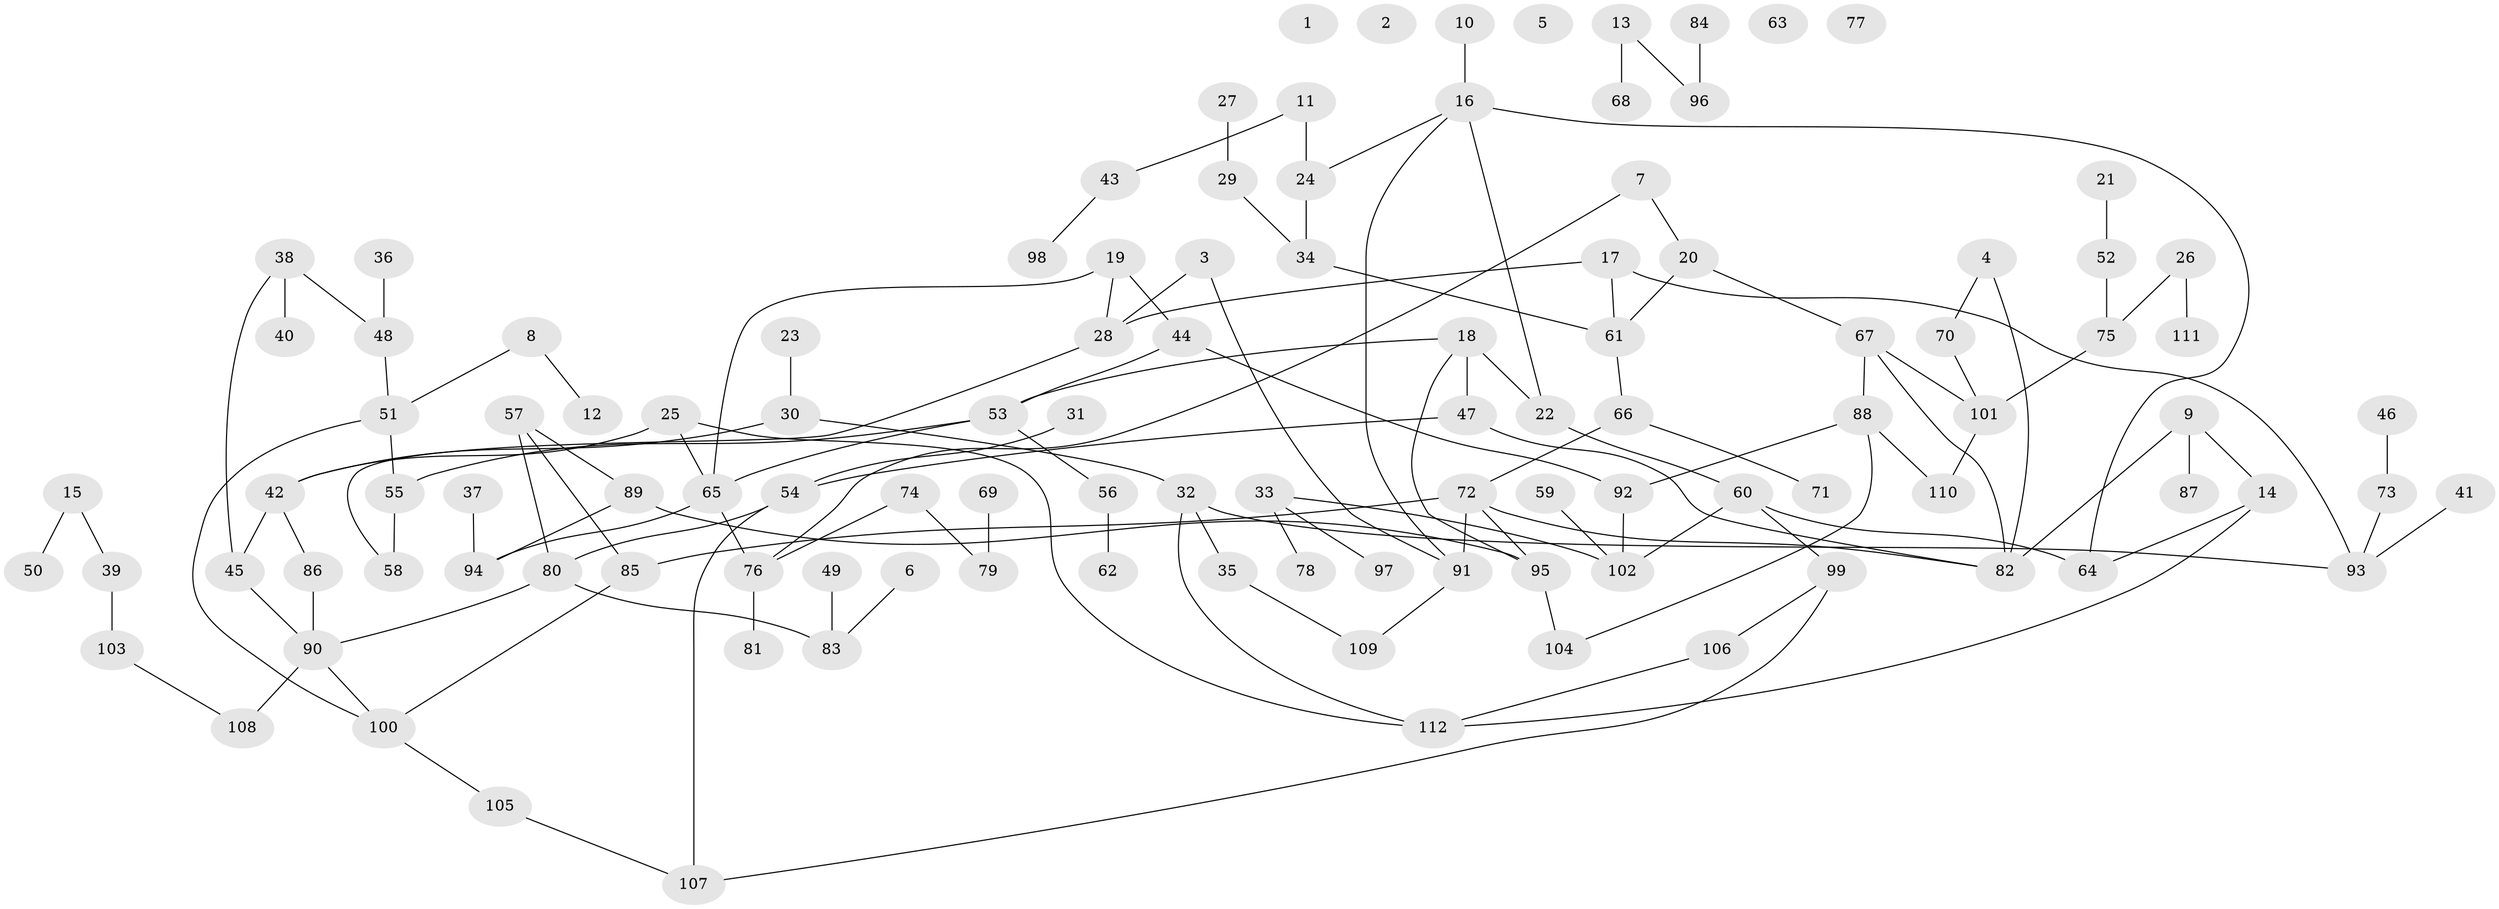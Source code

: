 // Generated by graph-tools (version 1.1) at 2025/25/03/09/25 03:25:17]
// undirected, 112 vertices, 136 edges
graph export_dot {
graph [start="1"]
  node [color=gray90,style=filled];
  1;
  2;
  3;
  4;
  5;
  6;
  7;
  8;
  9;
  10;
  11;
  12;
  13;
  14;
  15;
  16;
  17;
  18;
  19;
  20;
  21;
  22;
  23;
  24;
  25;
  26;
  27;
  28;
  29;
  30;
  31;
  32;
  33;
  34;
  35;
  36;
  37;
  38;
  39;
  40;
  41;
  42;
  43;
  44;
  45;
  46;
  47;
  48;
  49;
  50;
  51;
  52;
  53;
  54;
  55;
  56;
  57;
  58;
  59;
  60;
  61;
  62;
  63;
  64;
  65;
  66;
  67;
  68;
  69;
  70;
  71;
  72;
  73;
  74;
  75;
  76;
  77;
  78;
  79;
  80;
  81;
  82;
  83;
  84;
  85;
  86;
  87;
  88;
  89;
  90;
  91;
  92;
  93;
  94;
  95;
  96;
  97;
  98;
  99;
  100;
  101;
  102;
  103;
  104;
  105;
  106;
  107;
  108;
  109;
  110;
  111;
  112;
  3 -- 28;
  3 -- 91;
  4 -- 70;
  4 -- 82;
  6 -- 83;
  7 -- 20;
  7 -- 76;
  8 -- 12;
  8 -- 51;
  9 -- 14;
  9 -- 82;
  9 -- 87;
  10 -- 16;
  11 -- 24;
  11 -- 43;
  13 -- 68;
  13 -- 96;
  14 -- 64;
  14 -- 112;
  15 -- 39;
  15 -- 50;
  16 -- 22;
  16 -- 24;
  16 -- 64;
  16 -- 91;
  17 -- 28;
  17 -- 61;
  17 -- 93;
  18 -- 22;
  18 -- 47;
  18 -- 53;
  18 -- 95;
  19 -- 28;
  19 -- 44;
  19 -- 65;
  20 -- 61;
  20 -- 67;
  21 -- 52;
  22 -- 60;
  23 -- 30;
  24 -- 34;
  25 -- 42;
  25 -- 65;
  25 -- 112;
  26 -- 75;
  26 -- 111;
  27 -- 29;
  28 -- 58;
  29 -- 34;
  30 -- 32;
  30 -- 42;
  31 -- 54;
  32 -- 35;
  32 -- 93;
  32 -- 112;
  33 -- 78;
  33 -- 97;
  33 -- 102;
  34 -- 61;
  35 -- 109;
  36 -- 48;
  37 -- 94;
  38 -- 40;
  38 -- 45;
  38 -- 48;
  39 -- 103;
  41 -- 93;
  42 -- 45;
  42 -- 86;
  43 -- 98;
  44 -- 53;
  44 -- 92;
  45 -- 90;
  46 -- 73;
  47 -- 54;
  47 -- 82;
  48 -- 51;
  49 -- 83;
  51 -- 55;
  51 -- 100;
  52 -- 75;
  53 -- 55;
  53 -- 56;
  53 -- 65;
  54 -- 80;
  54 -- 107;
  55 -- 58;
  56 -- 62;
  57 -- 80;
  57 -- 85;
  57 -- 89;
  59 -- 102;
  60 -- 64;
  60 -- 99;
  60 -- 102;
  61 -- 66;
  65 -- 76;
  65 -- 94;
  66 -- 71;
  66 -- 72;
  67 -- 82;
  67 -- 88;
  67 -- 101;
  69 -- 79;
  70 -- 101;
  72 -- 82;
  72 -- 85;
  72 -- 91;
  72 -- 95;
  73 -- 93;
  74 -- 76;
  74 -- 79;
  75 -- 101;
  76 -- 81;
  80 -- 83;
  80 -- 90;
  84 -- 96;
  85 -- 100;
  86 -- 90;
  88 -- 92;
  88 -- 104;
  88 -- 110;
  89 -- 94;
  89 -- 95;
  90 -- 100;
  90 -- 108;
  91 -- 109;
  92 -- 102;
  95 -- 104;
  99 -- 106;
  99 -- 107;
  100 -- 105;
  101 -- 110;
  103 -- 108;
  105 -- 107;
  106 -- 112;
}
